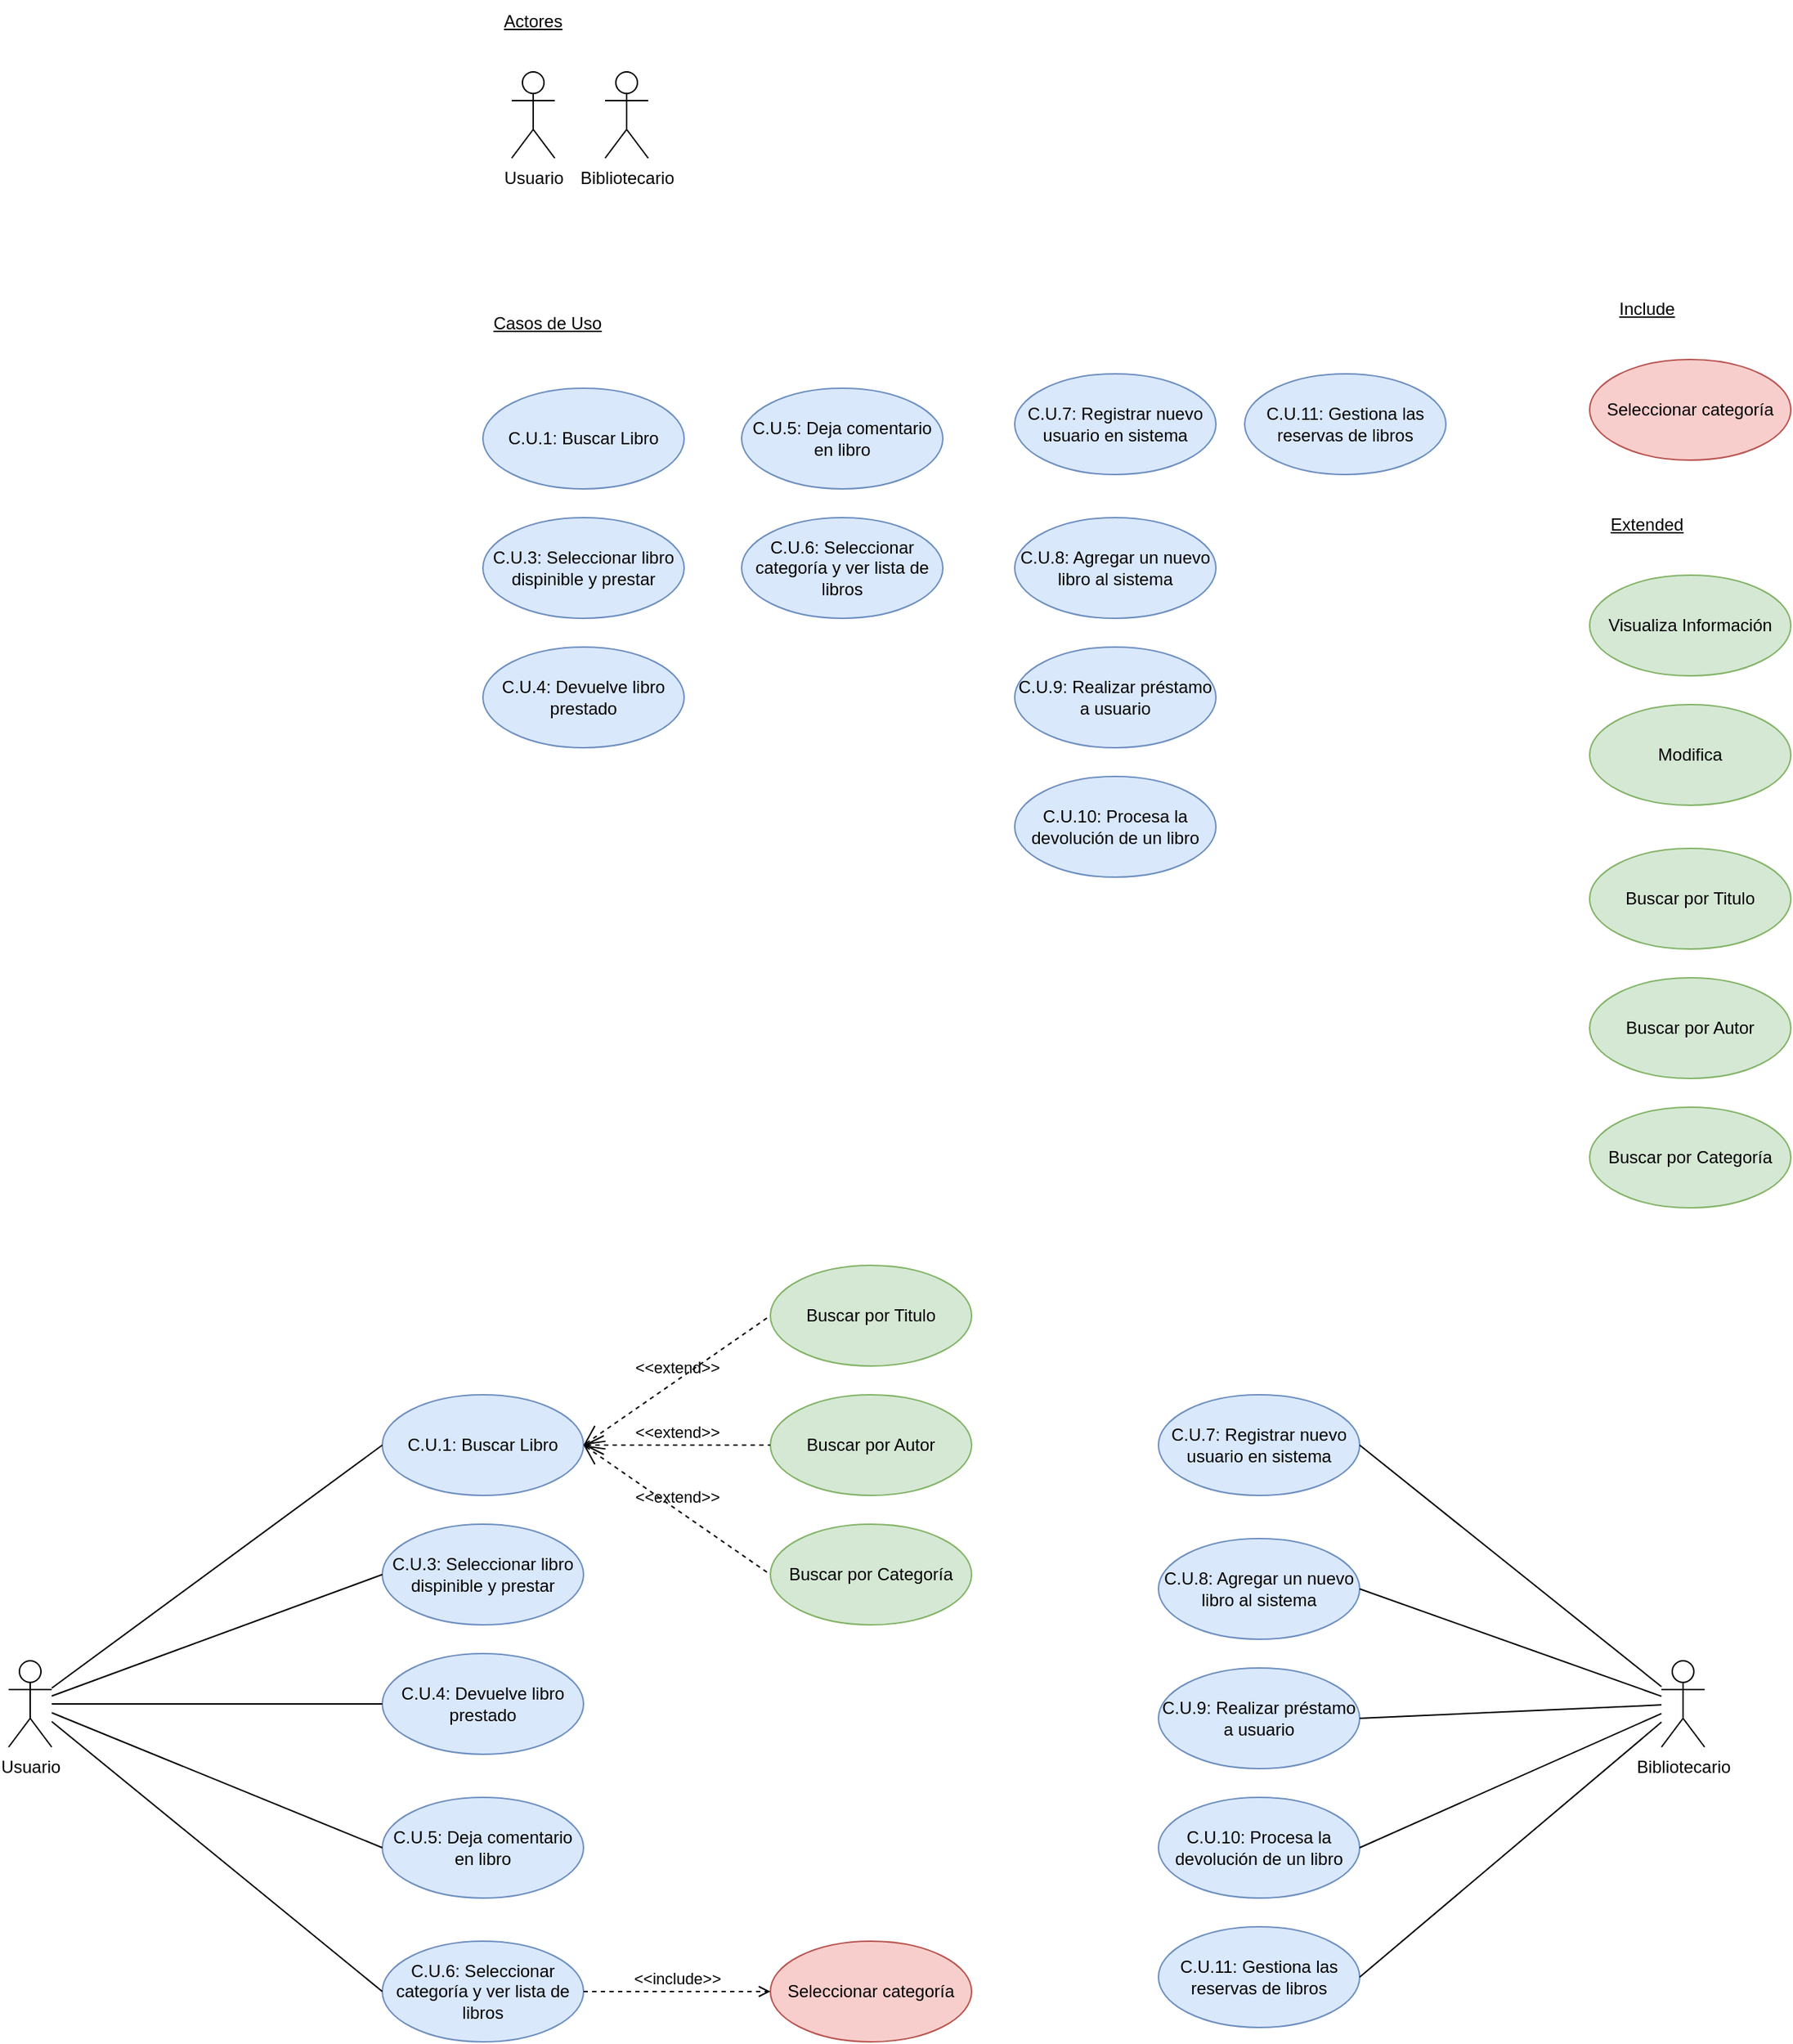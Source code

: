 <mxfile version="22.1.18" type="github">
  <diagram name="Página-1" id="TUS5gieN1rz3YTIe_Czn">
    <mxGraphModel dx="2327" dy="861" grid="1" gridSize="10" guides="1" tooltips="1" connect="1" arrows="1" fold="1" page="1" pageScale="1" pageWidth="827" pageHeight="1169" math="0" shadow="0">
      <root>
        <mxCell id="0" />
        <mxCell id="1" parent="0" />
        <mxCell id="rqhiMFswElO3rEXaBHQ_-1" value="Usuario" style="shape=umlActor;html=1;verticalLabelPosition=bottom;verticalAlign=top;align=center;" vertex="1" parent="1">
          <mxGeometry x="150" y="140" width="30" height="60" as="geometry" />
        </mxCell>
        <mxCell id="rqhiMFswElO3rEXaBHQ_-2" value="Bibliotecario" style="shape=umlActor;html=1;verticalLabelPosition=bottom;verticalAlign=top;align=center;" vertex="1" parent="1">
          <mxGeometry x="215" y="140" width="30" height="60" as="geometry" />
        </mxCell>
        <mxCell id="rqhiMFswElO3rEXaBHQ_-4" value="&lt;u&gt;Actores&lt;/u&gt;" style="text;html=1;strokeColor=none;fillColor=none;align=center;verticalAlign=middle;whiteSpace=wrap;rounded=0;" vertex="1" parent="1">
          <mxGeometry x="135" y="90" width="60" height="30" as="geometry" />
        </mxCell>
        <mxCell id="rqhiMFswElO3rEXaBHQ_-5" value="C.U.1: Buscar Libro" style="ellipse;whiteSpace=wrap;html=1;fillColor=#dae8fc;strokeColor=#6c8ebf;" vertex="1" parent="1">
          <mxGeometry x="130" y="360" width="140" height="70" as="geometry" />
        </mxCell>
        <mxCell id="rqhiMFswElO3rEXaBHQ_-6" value="&lt;u&gt;Casos de Uso&lt;/u&gt;" style="text;html=1;strokeColor=none;fillColor=none;align=center;verticalAlign=middle;whiteSpace=wrap;rounded=0;" vertex="1" parent="1">
          <mxGeometry x="135" y="300" width="80" height="30" as="geometry" />
        </mxCell>
        <mxCell id="rqhiMFswElO3rEXaBHQ_-8" value="C.U.3: Seleccionar libro dispinible y prestar" style="ellipse;whiteSpace=wrap;html=1;fillColor=#dae8fc;strokeColor=#6c8ebf;" vertex="1" parent="1">
          <mxGeometry x="130" y="450" width="140" height="70" as="geometry" />
        </mxCell>
        <mxCell id="rqhiMFswElO3rEXaBHQ_-9" value="C.U.4: Devuelve libro prestado" style="ellipse;whiteSpace=wrap;html=1;fillColor=#dae8fc;strokeColor=#6c8ebf;" vertex="1" parent="1">
          <mxGeometry x="130" y="540" width="140" height="70" as="geometry" />
        </mxCell>
        <mxCell id="rqhiMFswElO3rEXaBHQ_-10" value="C.U.5: Deja comentario en libro" style="ellipse;whiteSpace=wrap;html=1;fillColor=#dae8fc;strokeColor=#6c8ebf;" vertex="1" parent="1">
          <mxGeometry x="310" y="360" width="140" height="70" as="geometry" />
        </mxCell>
        <mxCell id="rqhiMFswElO3rEXaBHQ_-11" value="C.U.6: Seleccionar categoría y ver lista de libros" style="ellipse;whiteSpace=wrap;html=1;fillColor=#dae8fc;strokeColor=#6c8ebf;" vertex="1" parent="1">
          <mxGeometry x="310" y="450" width="140" height="70" as="geometry" />
        </mxCell>
        <mxCell id="rqhiMFswElO3rEXaBHQ_-12" value="C.U.7: Registrar nuevo usuario en sistema" style="ellipse;whiteSpace=wrap;html=1;fillColor=#dae8fc;strokeColor=#6c8ebf;" vertex="1" parent="1">
          <mxGeometry x="500" y="350" width="140" height="70" as="geometry" />
        </mxCell>
        <mxCell id="rqhiMFswElO3rEXaBHQ_-13" value="C.U.8: Agregar un nuevo libro al sistema" style="ellipse;whiteSpace=wrap;html=1;fillColor=#dae8fc;strokeColor=#6c8ebf;" vertex="1" parent="1">
          <mxGeometry x="500" y="450" width="140" height="70" as="geometry" />
        </mxCell>
        <mxCell id="rqhiMFswElO3rEXaBHQ_-14" value="C.U.9: Realizar préstamo a usuario" style="ellipse;whiteSpace=wrap;html=1;fillColor=#dae8fc;strokeColor=#6c8ebf;" vertex="1" parent="1">
          <mxGeometry x="500" y="540" width="140" height="70" as="geometry" />
        </mxCell>
        <mxCell id="rqhiMFswElO3rEXaBHQ_-15" value="C.U.10: Procesa la devolución de un libro" style="ellipse;whiteSpace=wrap;html=1;fillColor=#dae8fc;strokeColor=#6c8ebf;" vertex="1" parent="1">
          <mxGeometry x="500" y="630" width="140" height="70" as="geometry" />
        </mxCell>
        <mxCell id="rqhiMFswElO3rEXaBHQ_-16" value="C.U.11: Gestiona las reservas de libros" style="ellipse;whiteSpace=wrap;html=1;fillColor=#dae8fc;strokeColor=#6c8ebf;" vertex="1" parent="1">
          <mxGeometry x="660" y="350" width="140" height="70" as="geometry" />
        </mxCell>
        <mxCell id="rqhiMFswElO3rEXaBHQ_-17" value="Seleccionar categoría" style="ellipse;whiteSpace=wrap;html=1;fillColor=#f8cecc;strokeColor=#b85450;" vertex="1" parent="1">
          <mxGeometry x="900" y="340" width="140" height="70" as="geometry" />
        </mxCell>
        <mxCell id="rqhiMFswElO3rEXaBHQ_-18" value="&lt;u&gt;Include&lt;/u&gt;" style="text;html=1;strokeColor=none;fillColor=none;align=center;verticalAlign=middle;whiteSpace=wrap;rounded=0;" vertex="1" parent="1">
          <mxGeometry x="900" y="290" width="80" height="30" as="geometry" />
        </mxCell>
        <mxCell id="rqhiMFswElO3rEXaBHQ_-19" value="Visualiza Información" style="ellipse;whiteSpace=wrap;html=1;fillColor=#d5e8d4;strokeColor=#82b366;" vertex="1" parent="1">
          <mxGeometry x="900" y="490" width="140" height="70" as="geometry" />
        </mxCell>
        <mxCell id="rqhiMFswElO3rEXaBHQ_-20" value="Modifica" style="ellipse;whiteSpace=wrap;html=1;fillColor=#d5e8d4;strokeColor=#82b366;" vertex="1" parent="1">
          <mxGeometry x="900" y="580" width="140" height="70" as="geometry" />
        </mxCell>
        <mxCell id="rqhiMFswElO3rEXaBHQ_-21" value="Buscar por Titulo" style="ellipse;whiteSpace=wrap;html=1;fillColor=#d5e8d4;strokeColor=#82b366;" vertex="1" parent="1">
          <mxGeometry x="900" y="680" width="140" height="70" as="geometry" />
        </mxCell>
        <mxCell id="rqhiMFswElO3rEXaBHQ_-22" value="Buscar por Autor" style="ellipse;whiteSpace=wrap;html=1;fillColor=#d5e8d4;strokeColor=#82b366;" vertex="1" parent="1">
          <mxGeometry x="900" y="770" width="140" height="70" as="geometry" />
        </mxCell>
        <mxCell id="rqhiMFswElO3rEXaBHQ_-23" value="Buscar por Categoría" style="ellipse;whiteSpace=wrap;html=1;fillColor=#d5e8d4;strokeColor=#82b366;" vertex="1" parent="1">
          <mxGeometry x="900" y="860" width="140" height="70" as="geometry" />
        </mxCell>
        <mxCell id="rqhiMFswElO3rEXaBHQ_-24" value="&lt;u&gt;Extended&lt;/u&gt;" style="text;html=1;strokeColor=none;fillColor=none;align=center;verticalAlign=middle;whiteSpace=wrap;rounded=0;" vertex="1" parent="1">
          <mxGeometry x="900" y="440" width="80" height="30" as="geometry" />
        </mxCell>
        <mxCell id="rqhiMFswElO3rEXaBHQ_-25" value="C.U.1: Buscar Libro" style="ellipse;whiteSpace=wrap;html=1;fillColor=#dae8fc;strokeColor=#6c8ebf;" vertex="1" parent="1">
          <mxGeometry x="60" y="1060" width="140" height="70" as="geometry" />
        </mxCell>
        <mxCell id="rqhiMFswElO3rEXaBHQ_-26" value="C.U.3: Seleccionar libro dispinible y prestar" style="ellipse;whiteSpace=wrap;html=1;fillColor=#dae8fc;strokeColor=#6c8ebf;" vertex="1" parent="1">
          <mxGeometry x="60" y="1150" width="140" height="70" as="geometry" />
        </mxCell>
        <mxCell id="rqhiMFswElO3rEXaBHQ_-27" value="C.U.4: Devuelve libro prestado" style="ellipse;whiteSpace=wrap;html=1;fillColor=#dae8fc;strokeColor=#6c8ebf;" vertex="1" parent="1">
          <mxGeometry x="60" y="1240" width="140" height="70" as="geometry" />
        </mxCell>
        <mxCell id="rqhiMFswElO3rEXaBHQ_-28" value="C.U.5: Deja comentario en libro" style="ellipse;whiteSpace=wrap;html=1;fillColor=#dae8fc;strokeColor=#6c8ebf;" vertex="1" parent="1">
          <mxGeometry x="60" y="1340" width="140" height="70" as="geometry" />
        </mxCell>
        <mxCell id="rqhiMFswElO3rEXaBHQ_-29" value="C.U.6: Seleccionar categoría y ver lista de libros" style="ellipse;whiteSpace=wrap;html=1;fillColor=#dae8fc;strokeColor=#6c8ebf;" vertex="1" parent="1">
          <mxGeometry x="60" y="1440" width="140" height="70" as="geometry" />
        </mxCell>
        <mxCell id="rqhiMFswElO3rEXaBHQ_-30" value="C.U.7: Registrar nuevo usuario en sistema" style="ellipse;whiteSpace=wrap;html=1;fillColor=#dae8fc;strokeColor=#6c8ebf;" vertex="1" parent="1">
          <mxGeometry x="600" y="1060" width="140" height="70" as="geometry" />
        </mxCell>
        <mxCell id="rqhiMFswElO3rEXaBHQ_-31" value="C.U.8: Agregar un nuevo libro al sistema" style="ellipse;whiteSpace=wrap;html=1;fillColor=#dae8fc;strokeColor=#6c8ebf;" vertex="1" parent="1">
          <mxGeometry x="600" y="1160" width="140" height="70" as="geometry" />
        </mxCell>
        <mxCell id="rqhiMFswElO3rEXaBHQ_-32" value="C.U.9: Realizar préstamo a usuario" style="ellipse;whiteSpace=wrap;html=1;fillColor=#dae8fc;strokeColor=#6c8ebf;" vertex="1" parent="1">
          <mxGeometry x="600" y="1250" width="140" height="70" as="geometry" />
        </mxCell>
        <mxCell id="rqhiMFswElO3rEXaBHQ_-33" value="C.U.10: Procesa la devolución de un libro" style="ellipse;whiteSpace=wrap;html=1;fillColor=#dae8fc;strokeColor=#6c8ebf;" vertex="1" parent="1">
          <mxGeometry x="600" y="1340" width="140" height="70" as="geometry" />
        </mxCell>
        <mxCell id="rqhiMFswElO3rEXaBHQ_-34" value="C.U.11: Gestiona las reservas de libros" style="ellipse;whiteSpace=wrap;html=1;fillColor=#dae8fc;strokeColor=#6c8ebf;" vertex="1" parent="1">
          <mxGeometry x="600" y="1430" width="140" height="70" as="geometry" />
        </mxCell>
        <mxCell id="rqhiMFswElO3rEXaBHQ_-38" style="rounded=0;orthogonalLoop=1;jettySize=auto;html=1;entryX=0;entryY=0.5;entryDx=0;entryDy=0;endArrow=none;endFill=0;" edge="1" parent="1" source="rqhiMFswElO3rEXaBHQ_-35" target="rqhiMFswElO3rEXaBHQ_-25">
          <mxGeometry relative="1" as="geometry" />
        </mxCell>
        <mxCell id="rqhiMFswElO3rEXaBHQ_-39" style="rounded=0;orthogonalLoop=1;jettySize=auto;html=1;entryX=0;entryY=0.5;entryDx=0;entryDy=0;endArrow=none;endFill=0;" edge="1" parent="1" source="rqhiMFswElO3rEXaBHQ_-35" target="rqhiMFswElO3rEXaBHQ_-26">
          <mxGeometry relative="1" as="geometry" />
        </mxCell>
        <mxCell id="rqhiMFswElO3rEXaBHQ_-40" style="rounded=0;orthogonalLoop=1;jettySize=auto;html=1;entryX=0;entryY=0.5;entryDx=0;entryDy=0;endArrow=none;endFill=0;" edge="1" parent="1" source="rqhiMFswElO3rEXaBHQ_-35" target="rqhiMFswElO3rEXaBHQ_-27">
          <mxGeometry relative="1" as="geometry" />
        </mxCell>
        <mxCell id="rqhiMFswElO3rEXaBHQ_-41" style="rounded=0;orthogonalLoop=1;jettySize=auto;html=1;entryX=0;entryY=0.5;entryDx=0;entryDy=0;endArrow=none;endFill=0;" edge="1" parent="1" source="rqhiMFswElO3rEXaBHQ_-35" target="rqhiMFswElO3rEXaBHQ_-28">
          <mxGeometry relative="1" as="geometry" />
        </mxCell>
        <mxCell id="rqhiMFswElO3rEXaBHQ_-42" style="rounded=0;orthogonalLoop=1;jettySize=auto;html=1;entryX=0;entryY=0.5;entryDx=0;entryDy=0;endArrow=none;endFill=0;" edge="1" parent="1" source="rqhiMFswElO3rEXaBHQ_-35" target="rqhiMFswElO3rEXaBHQ_-29">
          <mxGeometry relative="1" as="geometry" />
        </mxCell>
        <mxCell id="rqhiMFswElO3rEXaBHQ_-35" value="Usuario" style="shape=umlActor;html=1;verticalLabelPosition=bottom;verticalAlign=top;align=center;" vertex="1" parent="1">
          <mxGeometry x="-200" y="1245" width="30" height="60" as="geometry" />
        </mxCell>
        <mxCell id="rqhiMFswElO3rEXaBHQ_-54" style="rounded=0;orthogonalLoop=1;jettySize=auto;html=1;entryX=1;entryY=0.5;entryDx=0;entryDy=0;endArrow=none;endFill=0;" edge="1" parent="1" source="rqhiMFswElO3rEXaBHQ_-36" target="rqhiMFswElO3rEXaBHQ_-30">
          <mxGeometry relative="1" as="geometry" />
        </mxCell>
        <mxCell id="rqhiMFswElO3rEXaBHQ_-55" style="rounded=0;orthogonalLoop=1;jettySize=auto;html=1;entryX=1;entryY=0.5;entryDx=0;entryDy=0;endArrow=none;endFill=0;" edge="1" parent="1" source="rqhiMFswElO3rEXaBHQ_-36" target="rqhiMFswElO3rEXaBHQ_-31">
          <mxGeometry relative="1" as="geometry" />
        </mxCell>
        <mxCell id="rqhiMFswElO3rEXaBHQ_-56" style="rounded=0;orthogonalLoop=1;jettySize=auto;html=1;entryX=1;entryY=0.5;entryDx=0;entryDy=0;endArrow=none;endFill=0;" edge="1" parent="1" source="rqhiMFswElO3rEXaBHQ_-36" target="rqhiMFswElO3rEXaBHQ_-32">
          <mxGeometry relative="1" as="geometry" />
        </mxCell>
        <mxCell id="rqhiMFswElO3rEXaBHQ_-57" style="rounded=0;orthogonalLoop=1;jettySize=auto;html=1;entryX=1;entryY=0.5;entryDx=0;entryDy=0;endArrow=none;endFill=0;" edge="1" parent="1" source="rqhiMFswElO3rEXaBHQ_-36" target="rqhiMFswElO3rEXaBHQ_-33">
          <mxGeometry relative="1" as="geometry" />
        </mxCell>
        <mxCell id="rqhiMFswElO3rEXaBHQ_-58" style="rounded=0;orthogonalLoop=1;jettySize=auto;html=1;entryX=1;entryY=0.5;entryDx=0;entryDy=0;endArrow=none;endFill=0;" edge="1" parent="1" source="rqhiMFswElO3rEXaBHQ_-36" target="rqhiMFswElO3rEXaBHQ_-34">
          <mxGeometry relative="1" as="geometry" />
        </mxCell>
        <mxCell id="rqhiMFswElO3rEXaBHQ_-36" value="Bibliotecario" style="shape=umlActor;html=1;verticalLabelPosition=bottom;verticalAlign=top;align=center;" vertex="1" parent="1">
          <mxGeometry x="950" y="1245" width="30" height="60" as="geometry" />
        </mxCell>
        <mxCell id="rqhiMFswElO3rEXaBHQ_-43" value="Buscar por Titulo" style="ellipse;whiteSpace=wrap;html=1;fillColor=#d5e8d4;strokeColor=#82b366;" vertex="1" parent="1">
          <mxGeometry x="330" y="970" width="140" height="70" as="geometry" />
        </mxCell>
        <mxCell id="rqhiMFswElO3rEXaBHQ_-44" value="Buscar por Autor" style="ellipse;whiteSpace=wrap;html=1;fillColor=#d5e8d4;strokeColor=#82b366;" vertex="1" parent="1">
          <mxGeometry x="330" y="1060" width="140" height="70" as="geometry" />
        </mxCell>
        <mxCell id="rqhiMFswElO3rEXaBHQ_-45" value="Buscar por Categoría" style="ellipse;whiteSpace=wrap;html=1;fillColor=#d5e8d4;strokeColor=#82b366;" vertex="1" parent="1">
          <mxGeometry x="330" y="1150" width="140" height="70" as="geometry" />
        </mxCell>
        <mxCell id="rqhiMFswElO3rEXaBHQ_-46" value="Seleccionar categoría" style="ellipse;whiteSpace=wrap;html=1;fillColor=#f8cecc;strokeColor=#b85450;" vertex="1" parent="1">
          <mxGeometry x="330" y="1440" width="140" height="70" as="geometry" />
        </mxCell>
        <mxCell id="rqhiMFswElO3rEXaBHQ_-50" value="&amp;lt;&amp;lt;extend&amp;gt;&amp;gt;" style="edgeStyle=none;html=1;startArrow=open;endArrow=none;startSize=12;verticalAlign=bottom;dashed=1;labelBackgroundColor=none;rounded=0;entryX=0;entryY=0.5;entryDx=0;entryDy=0;exitX=1;exitY=0.5;exitDx=0;exitDy=0;" edge="1" parent="1" source="rqhiMFswElO3rEXaBHQ_-25" target="rqhiMFswElO3rEXaBHQ_-43">
          <mxGeometry width="160" relative="1" as="geometry">
            <mxPoint x="70" y="840" as="sourcePoint" />
            <mxPoint x="230" y="840" as="targetPoint" />
          </mxGeometry>
        </mxCell>
        <mxCell id="rqhiMFswElO3rEXaBHQ_-51" value="&amp;lt;&amp;lt;include&amp;gt;&amp;gt;" style="edgeStyle=none;html=1;endArrow=open;verticalAlign=bottom;dashed=1;labelBackgroundColor=none;rounded=0;exitX=1;exitY=0.5;exitDx=0;exitDy=0;entryX=0;entryY=0.5;entryDx=0;entryDy=0;" edge="1" parent="1" source="rqhiMFswElO3rEXaBHQ_-29" target="rqhiMFswElO3rEXaBHQ_-46">
          <mxGeometry width="160" relative="1" as="geometry">
            <mxPoint x="180" y="1540" as="sourcePoint" />
            <mxPoint x="340" y="1540" as="targetPoint" />
          </mxGeometry>
        </mxCell>
        <mxCell id="rqhiMFswElO3rEXaBHQ_-52" value="&amp;lt;&amp;lt;extend&amp;gt;&amp;gt;" style="edgeStyle=none;html=1;startArrow=open;endArrow=none;startSize=12;verticalAlign=bottom;dashed=1;labelBackgroundColor=none;rounded=0;entryX=0;entryY=0.5;entryDx=0;entryDy=0;" edge="1" parent="1" target="rqhiMFswElO3rEXaBHQ_-44">
          <mxGeometry width="160" relative="1" as="geometry">
            <mxPoint x="200" y="1095" as="sourcePoint" />
            <mxPoint x="340" y="1015" as="targetPoint" />
          </mxGeometry>
        </mxCell>
        <mxCell id="rqhiMFswElO3rEXaBHQ_-53" value="&amp;lt;&amp;lt;extend&amp;gt;&amp;gt;" style="edgeStyle=none;html=1;startArrow=open;endArrow=none;startSize=12;verticalAlign=bottom;dashed=1;labelBackgroundColor=none;rounded=0;entryX=0;entryY=0.5;entryDx=0;entryDy=0;exitX=1;exitY=0.5;exitDx=0;exitDy=0;" edge="1" parent="1" source="rqhiMFswElO3rEXaBHQ_-25" target="rqhiMFswElO3rEXaBHQ_-45">
          <mxGeometry width="160" relative="1" as="geometry">
            <mxPoint x="210" y="1105" as="sourcePoint" />
            <mxPoint x="340" y="1105" as="targetPoint" />
          </mxGeometry>
        </mxCell>
      </root>
    </mxGraphModel>
  </diagram>
</mxfile>
